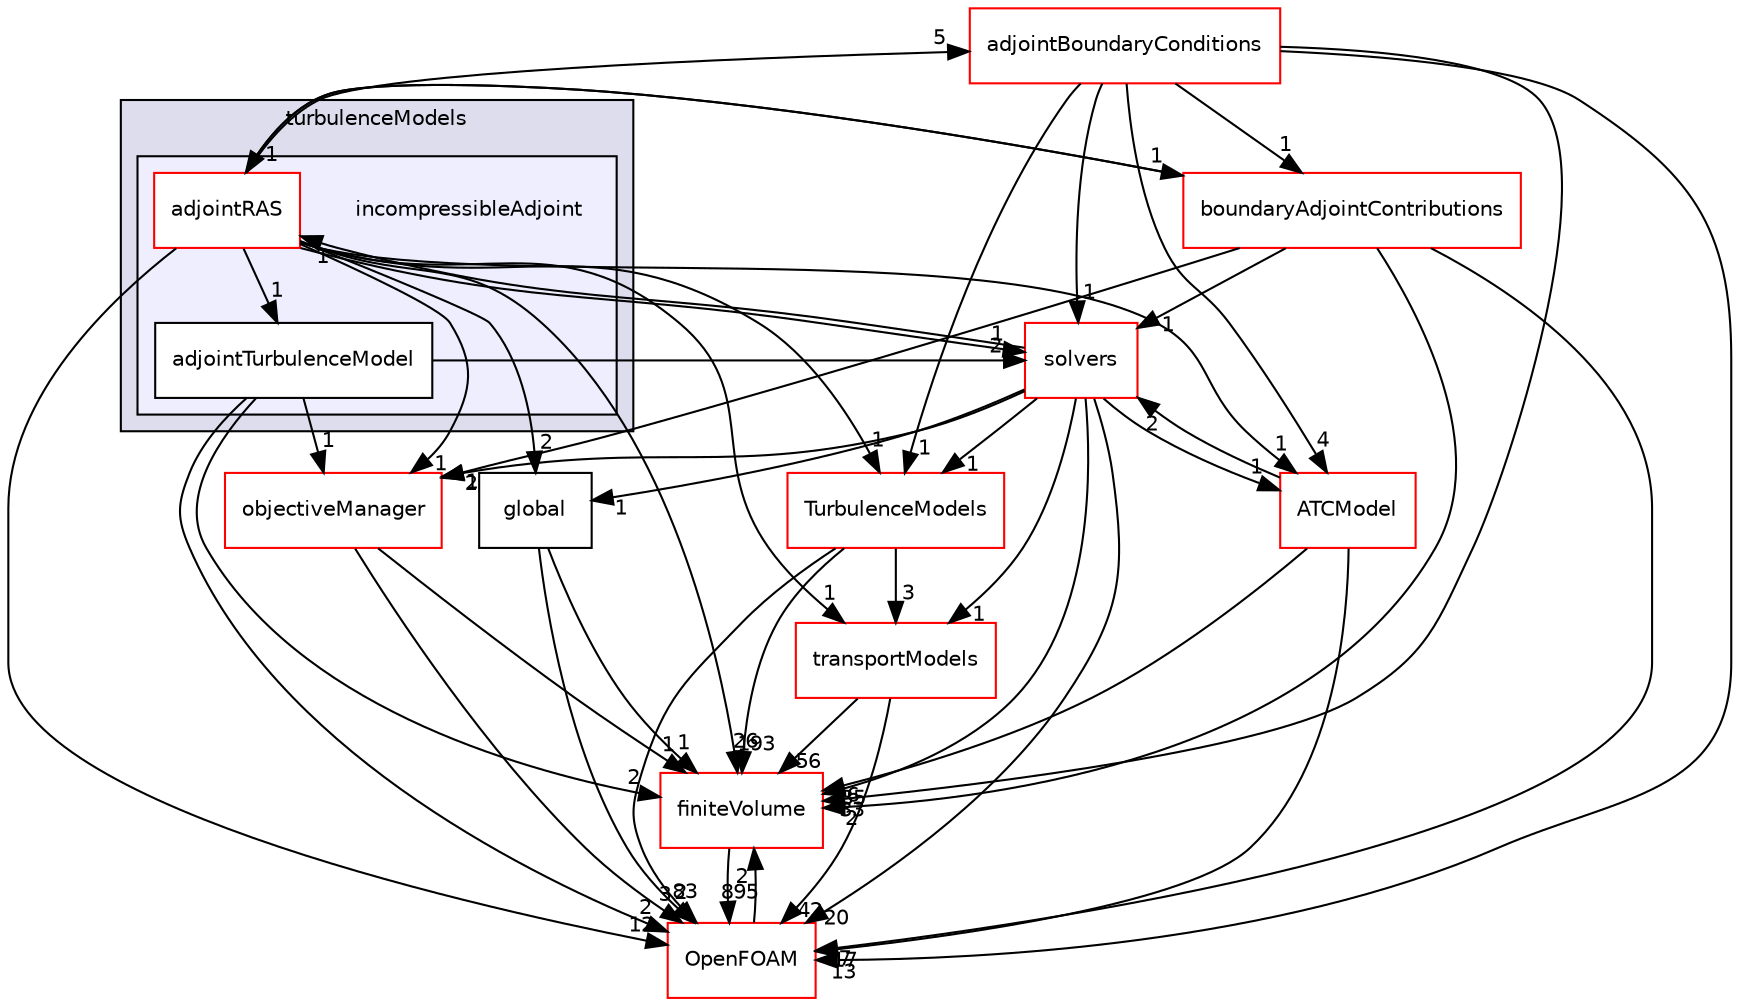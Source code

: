 digraph "src/optimisation/adjointOptimisation/adjoint/turbulenceModels/incompressibleAdjoint" {
  bgcolor=transparent;
  compound=true
  node [ fontsize="10", fontname="Helvetica"];
  edge [ labelfontsize="10", labelfontname="Helvetica"];
  subgraph clusterdir_65c5a1cbdce3964d4a2bd5a2c0168e6b {
    graph [ bgcolor="#ddddee", pencolor="black", label="turbulenceModels" fontname="Helvetica", fontsize="10", URL="dir_65c5a1cbdce3964d4a2bd5a2c0168e6b.html"]
  subgraph clusterdir_2faf1506b7d3bfc67479a0cb5dfaec79 {
    graph [ bgcolor="#eeeeff", pencolor="black", label="" URL="dir_2faf1506b7d3bfc67479a0cb5dfaec79.html"];
    dir_2faf1506b7d3bfc67479a0cb5dfaec79 [shape=plaintext label="incompressibleAdjoint"];
    dir_9f61f8dfde461696885d32a8d257cf1d [shape=box label="adjointRAS" color="red" fillcolor="white" style="filled" URL="dir_9f61f8dfde461696885d32a8d257cf1d.html"];
    dir_f90935866998cf45726cbb2a5b5eb956 [shape=box label="adjointTurbulenceModel" color="black" fillcolor="white" style="filled" URL="dir_f90935866998cf45726cbb2a5b5eb956.html"];
  }
  }
  dir_9bd15774b555cf7259a6fa18f99fe99b [shape=box label="finiteVolume" color="red" URL="dir_9bd15774b555cf7259a6fa18f99fe99b.html"];
  dir_f1ea2e00111d8324be054b4e32e6ee53 [shape=box label="solvers" color="red" URL="dir_f1ea2e00111d8324be054b4e32e6ee53.html"];
  dir_df4d411816fa2103c27e0f87f824bd4d [shape=box label="objectiveManager" color="red" URL="dir_df4d411816fa2103c27e0f87f824bd4d.html"];
  dir_1eda626aeac0f0ad2848c36acaa5d501 [shape=box label="TurbulenceModels" color="red" URL="dir_1eda626aeac0f0ad2848c36acaa5d501.html"];
  dir_1784f822592d39f816c839dc1a098cdb [shape=box label="adjointBoundaryConditions" color="red" URL="dir_1784f822592d39f816c839dc1a098cdb.html"];
  dir_3c0395a0b3704d24024ddd387bcbaf66 [shape=box label="boundaryAdjointContributions" color="red" URL="dir_3c0395a0b3704d24024ddd387bcbaf66.html"];
  dir_6019e2ba756911614deb7d1618097af1 [shape=box label="ATCModel" color="red" URL="dir_6019e2ba756911614deb7d1618097af1.html"];
  dir_c5473ff19b20e6ec4dfe5c310b3778a8 [shape=box label="OpenFOAM" color="red" URL="dir_c5473ff19b20e6ec4dfe5c310b3778a8.html"];
  dir_9415e59289a6feeb24164dafa70a594f [shape=box label="transportModels" color="red" URL="dir_9415e59289a6feeb24164dafa70a594f.html"];
  dir_dd56dc4c5f6c51768e20e60d3fce2a94 [shape=box label="global" URL="dir_dd56dc4c5f6c51768e20e60d3fce2a94.html"];
  dir_9bd15774b555cf7259a6fa18f99fe99b->dir_c5473ff19b20e6ec4dfe5c310b3778a8 [headlabel="895", labeldistance=1.5 headhref="dir_000814_002151.html"];
  dir_f1ea2e00111d8324be054b4e32e6ee53->dir_9bd15774b555cf7259a6fa18f99fe99b [headlabel="35", labeldistance=1.5 headhref="dir_002894_000814.html"];
  dir_f1ea2e00111d8324be054b4e32e6ee53->dir_9f61f8dfde461696885d32a8d257cf1d [headlabel="1", labeldistance=1.5 headhref="dir_002894_002921.html"];
  dir_f1ea2e00111d8324be054b4e32e6ee53->dir_df4d411816fa2103c27e0f87f824bd4d [headlabel="2", labeldistance=1.5 headhref="dir_002894_002822.html"];
  dir_f1ea2e00111d8324be054b4e32e6ee53->dir_1eda626aeac0f0ad2848c36acaa5d501 [headlabel="1", labeldistance=1.5 headhref="dir_002894_002933.html"];
  dir_f1ea2e00111d8324be054b4e32e6ee53->dir_6019e2ba756911614deb7d1618097af1 [headlabel="1", labeldistance=1.5 headhref="dir_002894_002785.html"];
  dir_f1ea2e00111d8324be054b4e32e6ee53->dir_c5473ff19b20e6ec4dfe5c310b3778a8 [headlabel="20", labeldistance=1.5 headhref="dir_002894_002151.html"];
  dir_f1ea2e00111d8324be054b4e32e6ee53->dir_9415e59289a6feeb24164dafa70a594f [headlabel="1", labeldistance=1.5 headhref="dir_002894_000855.html"];
  dir_f1ea2e00111d8324be054b4e32e6ee53->dir_dd56dc4c5f6c51768e20e60d3fce2a94 [headlabel="1", labeldistance=1.5 headhref="dir_002894_002819.html"];
  dir_9f61f8dfde461696885d32a8d257cf1d->dir_9bd15774b555cf7259a6fa18f99fe99b [headlabel="26", labeldistance=1.5 headhref="dir_002921_000814.html"];
  dir_9f61f8dfde461696885d32a8d257cf1d->dir_f1ea2e00111d8324be054b4e32e6ee53 [headlabel="1", labeldistance=1.5 headhref="dir_002921_002894.html"];
  dir_9f61f8dfde461696885d32a8d257cf1d->dir_df4d411816fa2103c27e0f87f824bd4d [headlabel="1", labeldistance=1.5 headhref="dir_002921_002822.html"];
  dir_9f61f8dfde461696885d32a8d257cf1d->dir_f90935866998cf45726cbb2a5b5eb956 [headlabel="1", labeldistance=1.5 headhref="dir_002921_002931.html"];
  dir_9f61f8dfde461696885d32a8d257cf1d->dir_1eda626aeac0f0ad2848c36acaa5d501 [headlabel="1", labeldistance=1.5 headhref="dir_002921_002933.html"];
  dir_9f61f8dfde461696885d32a8d257cf1d->dir_1784f822592d39f816c839dc1a098cdb [headlabel="5", labeldistance=1.5 headhref="dir_002921_002772.html"];
  dir_9f61f8dfde461696885d32a8d257cf1d->dir_3c0395a0b3704d24024ddd387bcbaf66 [headlabel="1", labeldistance=1.5 headhref="dir_002921_002794.html"];
  dir_9f61f8dfde461696885d32a8d257cf1d->dir_6019e2ba756911614deb7d1618097af1 [headlabel="1", labeldistance=1.5 headhref="dir_002921_002785.html"];
  dir_9f61f8dfde461696885d32a8d257cf1d->dir_c5473ff19b20e6ec4dfe5c310b3778a8 [headlabel="12", labeldistance=1.5 headhref="dir_002921_002151.html"];
  dir_9f61f8dfde461696885d32a8d257cf1d->dir_9415e59289a6feeb24164dafa70a594f [headlabel="1", labeldistance=1.5 headhref="dir_002921_000855.html"];
  dir_9f61f8dfde461696885d32a8d257cf1d->dir_dd56dc4c5f6c51768e20e60d3fce2a94 [headlabel="2", labeldistance=1.5 headhref="dir_002921_002819.html"];
  dir_df4d411816fa2103c27e0f87f824bd4d->dir_9bd15774b555cf7259a6fa18f99fe99b [headlabel="1", labeldistance=1.5 headhref="dir_002822_000814.html"];
  dir_df4d411816fa2103c27e0f87f824bd4d->dir_c5473ff19b20e6ec4dfe5c310b3778a8 [headlabel="3", labeldistance=1.5 headhref="dir_002822_002151.html"];
  dir_f90935866998cf45726cbb2a5b5eb956->dir_9bd15774b555cf7259a6fa18f99fe99b [headlabel="2", labeldistance=1.5 headhref="dir_002931_000814.html"];
  dir_f90935866998cf45726cbb2a5b5eb956->dir_f1ea2e00111d8324be054b4e32e6ee53 [headlabel="2", labeldistance=1.5 headhref="dir_002931_002894.html"];
  dir_f90935866998cf45726cbb2a5b5eb956->dir_df4d411816fa2103c27e0f87f824bd4d [headlabel="1", labeldistance=1.5 headhref="dir_002931_002822.html"];
  dir_f90935866998cf45726cbb2a5b5eb956->dir_c5473ff19b20e6ec4dfe5c310b3778a8 [headlabel="2", labeldistance=1.5 headhref="dir_002931_002151.html"];
  dir_1eda626aeac0f0ad2848c36acaa5d501->dir_9bd15774b555cf7259a6fa18f99fe99b [headlabel="193", labeldistance=1.5 headhref="dir_002933_000814.html"];
  dir_1eda626aeac0f0ad2848c36acaa5d501->dir_c5473ff19b20e6ec4dfe5c310b3778a8 [headlabel="83", labeldistance=1.5 headhref="dir_002933_002151.html"];
  dir_1eda626aeac0f0ad2848c36acaa5d501->dir_9415e59289a6feeb24164dafa70a594f [headlabel="3", labeldistance=1.5 headhref="dir_002933_000855.html"];
  dir_1784f822592d39f816c839dc1a098cdb->dir_9bd15774b555cf7259a6fa18f99fe99b [headlabel="33", labeldistance=1.5 headhref="dir_002772_000814.html"];
  dir_1784f822592d39f816c839dc1a098cdb->dir_f1ea2e00111d8324be054b4e32e6ee53 [headlabel="1", labeldistance=1.5 headhref="dir_002772_002894.html"];
  dir_1784f822592d39f816c839dc1a098cdb->dir_1eda626aeac0f0ad2848c36acaa5d501 [headlabel="1", labeldistance=1.5 headhref="dir_002772_002933.html"];
  dir_1784f822592d39f816c839dc1a098cdb->dir_3c0395a0b3704d24024ddd387bcbaf66 [headlabel="1", labeldistance=1.5 headhref="dir_002772_002794.html"];
  dir_1784f822592d39f816c839dc1a098cdb->dir_6019e2ba756911614deb7d1618097af1 [headlabel="4", labeldistance=1.5 headhref="dir_002772_002785.html"];
  dir_1784f822592d39f816c839dc1a098cdb->dir_c5473ff19b20e6ec4dfe5c310b3778a8 [headlabel="13", labeldistance=1.5 headhref="dir_002772_002151.html"];
  dir_3c0395a0b3704d24024ddd387bcbaf66->dir_9bd15774b555cf7259a6fa18f99fe99b [headlabel="2", labeldistance=1.5 headhref="dir_002794_000814.html"];
  dir_3c0395a0b3704d24024ddd387bcbaf66->dir_f1ea2e00111d8324be054b4e32e6ee53 [headlabel="1", labeldistance=1.5 headhref="dir_002794_002894.html"];
  dir_3c0395a0b3704d24024ddd387bcbaf66->dir_9f61f8dfde461696885d32a8d257cf1d [headlabel="1", labeldistance=1.5 headhref="dir_002794_002921.html"];
  dir_3c0395a0b3704d24024ddd387bcbaf66->dir_df4d411816fa2103c27e0f87f824bd4d [headlabel="1", labeldistance=1.5 headhref="dir_002794_002822.html"];
  dir_3c0395a0b3704d24024ddd387bcbaf66->dir_c5473ff19b20e6ec4dfe5c310b3778a8 [headlabel="7", labeldistance=1.5 headhref="dir_002794_002151.html"];
  dir_6019e2ba756911614deb7d1618097af1->dir_9bd15774b555cf7259a6fa18f99fe99b [headlabel="6", labeldistance=1.5 headhref="dir_002785_000814.html"];
  dir_6019e2ba756911614deb7d1618097af1->dir_f1ea2e00111d8324be054b4e32e6ee53 [headlabel="2", labeldistance=1.5 headhref="dir_002785_002894.html"];
  dir_6019e2ba756911614deb7d1618097af1->dir_c5473ff19b20e6ec4dfe5c310b3778a8 [headlabel="17", labeldistance=1.5 headhref="dir_002785_002151.html"];
  dir_c5473ff19b20e6ec4dfe5c310b3778a8->dir_9bd15774b555cf7259a6fa18f99fe99b [headlabel="2", labeldistance=1.5 headhref="dir_002151_000814.html"];
  dir_9415e59289a6feeb24164dafa70a594f->dir_9bd15774b555cf7259a6fa18f99fe99b [headlabel="56", labeldistance=1.5 headhref="dir_000855_000814.html"];
  dir_9415e59289a6feeb24164dafa70a594f->dir_c5473ff19b20e6ec4dfe5c310b3778a8 [headlabel="42", labeldistance=1.5 headhref="dir_000855_002151.html"];
  dir_dd56dc4c5f6c51768e20e60d3fce2a94->dir_9bd15774b555cf7259a6fa18f99fe99b [headlabel="1", labeldistance=1.5 headhref="dir_002819_000814.html"];
  dir_dd56dc4c5f6c51768e20e60d3fce2a94->dir_c5473ff19b20e6ec4dfe5c310b3778a8 [headlabel="2", labeldistance=1.5 headhref="dir_002819_002151.html"];
}
